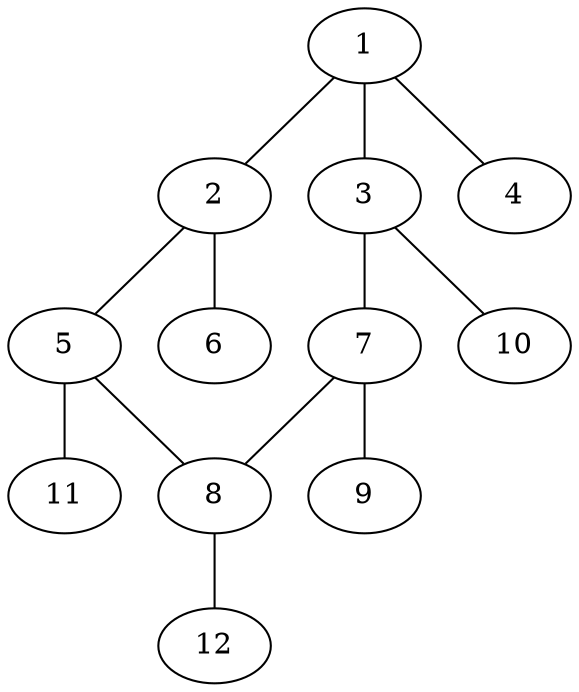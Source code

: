 graph molecule_4099 {
	1	 [chem=C];
	2	 [chem=C];
	1 -- 2	 [valence=1];
	3	 [chem=N];
	1 -- 3	 [valence=1];
	4	 [chem=O];
	1 -- 4	 [valence=2];
	5	 [chem=C];
	2 -- 5	 [valence=2];
	6	 [chem=F];
	2 -- 6	 [valence=1];
	7	 [chem=C];
	3 -- 7	 [valence=1];
	10	 [chem=H];
	3 -- 10	 [valence=1];
	8	 [chem=N];
	5 -- 8	 [valence=1];
	11	 [chem=H];
	5 -- 11	 [valence=1];
	7 -- 8	 [valence=1];
	9	 [chem=O];
	7 -- 9	 [valence=2];
	12	 [chem=H];
	8 -- 12	 [valence=1];
}
